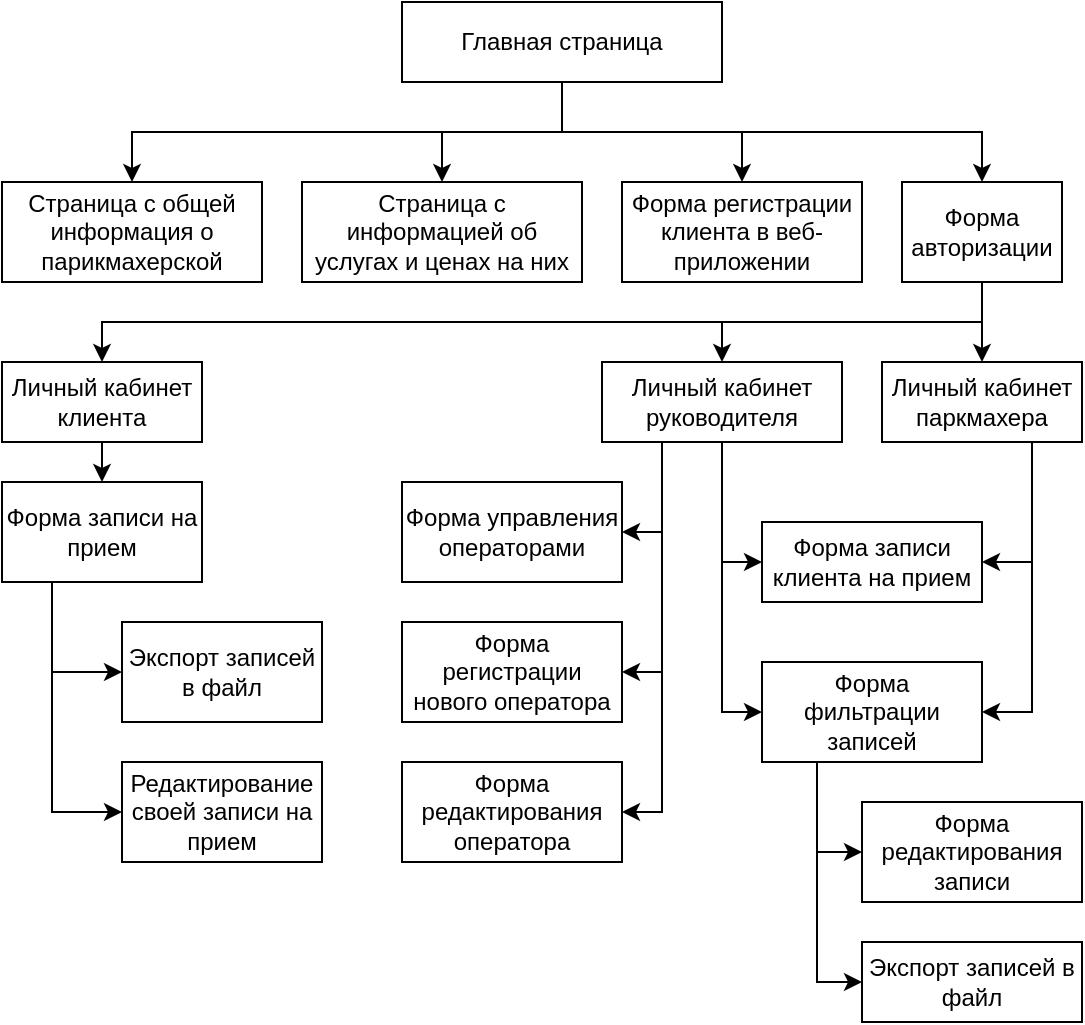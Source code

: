 <mxfile version="22.1.18" type="device">
  <diagram id="cUzzhD7644GESxjVP13l" name="Page-1">
    <mxGraphModel dx="1434" dy="839" grid="1" gridSize="10" guides="1" tooltips="1" connect="1" arrows="1" fold="1" page="1" pageScale="1" pageWidth="1169" pageHeight="1654" math="0" shadow="0">
      <root>
        <mxCell id="0" />
        <mxCell id="1" parent="0" />
        <mxCell id="TbIErf9bOkWsQucBhSrm-29" style="edgeStyle=orthogonalEdgeStyle;rounded=0;orthogonalLoop=1;jettySize=auto;html=1;exitX=0.5;exitY=1;exitDx=0;exitDy=0;" parent="1" source="TbIErf9bOkWsQucBhSrm-1" target="TbIErf9bOkWsQucBhSrm-2" edge="1">
          <mxGeometry relative="1" as="geometry" />
        </mxCell>
        <mxCell id="TbIErf9bOkWsQucBhSrm-30" style="edgeStyle=orthogonalEdgeStyle;rounded=0;orthogonalLoop=1;jettySize=auto;html=1;exitX=0.5;exitY=1;exitDx=0;exitDy=0;entryX=0.5;entryY=0;entryDx=0;entryDy=0;" parent="1" source="TbIErf9bOkWsQucBhSrm-1" target="TbIErf9bOkWsQucBhSrm-3" edge="1">
          <mxGeometry relative="1" as="geometry" />
        </mxCell>
        <mxCell id="TbIErf9bOkWsQucBhSrm-31" style="edgeStyle=orthogonalEdgeStyle;rounded=0;orthogonalLoop=1;jettySize=auto;html=1;exitX=0.5;exitY=1;exitDx=0;exitDy=0;" parent="1" source="TbIErf9bOkWsQucBhSrm-1" target="TbIErf9bOkWsQucBhSrm-4" edge="1">
          <mxGeometry relative="1" as="geometry" />
        </mxCell>
        <mxCell id="TbIErf9bOkWsQucBhSrm-32" style="edgeStyle=orthogonalEdgeStyle;rounded=0;orthogonalLoop=1;jettySize=auto;html=1;exitX=0.5;exitY=1;exitDx=0;exitDy=0;entryX=0.5;entryY=0;entryDx=0;entryDy=0;" parent="1" source="TbIErf9bOkWsQucBhSrm-1" target="TbIErf9bOkWsQucBhSrm-5" edge="1">
          <mxGeometry relative="1" as="geometry" />
        </mxCell>
        <mxCell id="TbIErf9bOkWsQucBhSrm-1" value="Главная страница" style="rounded=0;whiteSpace=wrap;html=1;" parent="1" vertex="1">
          <mxGeometry x="320" y="20" width="160" height="40" as="geometry" />
        </mxCell>
        <mxCell id="TbIErf9bOkWsQucBhSrm-2" value="Страница с общей информация о парикмахерской" style="rounded=0;whiteSpace=wrap;html=1;" parent="1" vertex="1">
          <mxGeometry x="120" y="110" width="130" height="50" as="geometry" />
        </mxCell>
        <mxCell id="TbIErf9bOkWsQucBhSrm-3" value="Страница с информацией об услугах и ценах на них" style="rounded=0;whiteSpace=wrap;html=1;" parent="1" vertex="1">
          <mxGeometry x="270" y="110" width="140" height="50" as="geometry" />
        </mxCell>
        <mxCell id="TbIErf9bOkWsQucBhSrm-4" value="Форма регистрации клиента в веб-приложении" style="rounded=0;whiteSpace=wrap;html=1;" parent="1" vertex="1">
          <mxGeometry x="430" y="110" width="120" height="50" as="geometry" />
        </mxCell>
        <mxCell id="TbIErf9bOkWsQucBhSrm-33" style="edgeStyle=orthogonalEdgeStyle;rounded=0;orthogonalLoop=1;jettySize=auto;html=1;exitX=0.5;exitY=1;exitDx=0;exitDy=0;entryX=0.5;entryY=0;entryDx=0;entryDy=0;" parent="1" source="TbIErf9bOkWsQucBhSrm-5" target="TbIErf9bOkWsQucBhSrm-6" edge="1">
          <mxGeometry relative="1" as="geometry" />
        </mxCell>
        <mxCell id="cPYBdC3_Eq5KNvsTnv2s-9" style="edgeStyle=orthogonalEdgeStyle;rounded=0;orthogonalLoop=1;jettySize=auto;html=1;exitX=0.5;exitY=1;exitDx=0;exitDy=0;" parent="1" source="TbIErf9bOkWsQucBhSrm-5" target="TbIErf9bOkWsQucBhSrm-8" edge="1">
          <mxGeometry relative="1" as="geometry" />
        </mxCell>
        <mxCell id="cPYBdC3_Eq5KNvsTnv2s-10" style="edgeStyle=orthogonalEdgeStyle;rounded=0;orthogonalLoop=1;jettySize=auto;html=1;exitX=0.5;exitY=1;exitDx=0;exitDy=0;" parent="1" source="TbIErf9bOkWsQucBhSrm-5" target="TbIErf9bOkWsQucBhSrm-7" edge="1">
          <mxGeometry relative="1" as="geometry" />
        </mxCell>
        <mxCell id="TbIErf9bOkWsQucBhSrm-5" value="Форма авторизации" style="rounded=0;whiteSpace=wrap;html=1;" parent="1" vertex="1">
          <mxGeometry x="570" y="110" width="80" height="50" as="geometry" />
        </mxCell>
        <mxCell id="TbIErf9bOkWsQucBhSrm-27" style="edgeStyle=orthogonalEdgeStyle;rounded=0;orthogonalLoop=1;jettySize=auto;html=1;exitX=0.5;exitY=1;exitDx=0;exitDy=0;entryX=0.5;entryY=0;entryDx=0;entryDy=0;" parent="1" source="TbIErf9bOkWsQucBhSrm-6" target="TbIErf9bOkWsQucBhSrm-9" edge="1">
          <mxGeometry relative="1" as="geometry" />
        </mxCell>
        <mxCell id="TbIErf9bOkWsQucBhSrm-6" value="Личный кабинет клиента" style="rounded=0;whiteSpace=wrap;html=1;" parent="1" vertex="1">
          <mxGeometry x="120" y="200" width="100" height="40" as="geometry" />
        </mxCell>
        <mxCell id="Fhv-Y79BDDpGti8ulyJx-7" style="edgeStyle=orthogonalEdgeStyle;rounded=0;orthogonalLoop=1;jettySize=auto;html=1;exitX=0.75;exitY=1;exitDx=0;exitDy=0;entryX=1;entryY=0.5;entryDx=0;entryDy=0;" edge="1" parent="1" source="TbIErf9bOkWsQucBhSrm-7" target="TbIErf9bOkWsQucBhSrm-11">
          <mxGeometry relative="1" as="geometry" />
        </mxCell>
        <mxCell id="Fhv-Y79BDDpGti8ulyJx-8" style="edgeStyle=orthogonalEdgeStyle;rounded=0;orthogonalLoop=1;jettySize=auto;html=1;exitX=0.75;exitY=1;exitDx=0;exitDy=0;entryX=1;entryY=0.5;entryDx=0;entryDy=0;" edge="1" parent="1" source="TbIErf9bOkWsQucBhSrm-7" target="Fhv-Y79BDDpGti8ulyJx-6">
          <mxGeometry relative="1" as="geometry" />
        </mxCell>
        <mxCell id="TbIErf9bOkWsQucBhSrm-7" value="Личный кабинет паркмахера" style="rounded=0;whiteSpace=wrap;html=1;" parent="1" vertex="1">
          <mxGeometry x="560" y="200" width="100" height="40" as="geometry" />
        </mxCell>
        <mxCell id="Fhv-Y79BDDpGti8ulyJx-3" style="edgeStyle=orthogonalEdgeStyle;rounded=0;orthogonalLoop=1;jettySize=auto;html=1;exitX=0.25;exitY=1;exitDx=0;exitDy=0;entryX=1;entryY=0.5;entryDx=0;entryDy=0;" edge="1" parent="1" source="TbIErf9bOkWsQucBhSrm-8" target="TbIErf9bOkWsQucBhSrm-15">
          <mxGeometry relative="1" as="geometry" />
        </mxCell>
        <mxCell id="Fhv-Y79BDDpGti8ulyJx-4" style="edgeStyle=orthogonalEdgeStyle;rounded=0;orthogonalLoop=1;jettySize=auto;html=1;exitX=0.25;exitY=1;exitDx=0;exitDy=0;entryX=1;entryY=0.5;entryDx=0;entryDy=0;" edge="1" parent="1" source="TbIErf9bOkWsQucBhSrm-8" target="TbIErf9bOkWsQucBhSrm-16">
          <mxGeometry relative="1" as="geometry" />
        </mxCell>
        <mxCell id="Fhv-Y79BDDpGti8ulyJx-5" style="edgeStyle=orthogonalEdgeStyle;rounded=0;orthogonalLoop=1;jettySize=auto;html=1;exitX=0.25;exitY=1;exitDx=0;exitDy=0;entryX=1;entryY=0.5;entryDx=0;entryDy=0;" edge="1" parent="1" source="TbIErf9bOkWsQucBhSrm-8" target="TbIErf9bOkWsQucBhSrm-17">
          <mxGeometry relative="1" as="geometry" />
        </mxCell>
        <mxCell id="Fhv-Y79BDDpGti8ulyJx-9" style="edgeStyle=orthogonalEdgeStyle;rounded=0;orthogonalLoop=1;jettySize=auto;html=1;exitX=0.5;exitY=1;exitDx=0;exitDy=0;entryX=0;entryY=0.5;entryDx=0;entryDy=0;" edge="1" parent="1" source="TbIErf9bOkWsQucBhSrm-8" target="TbIErf9bOkWsQucBhSrm-11">
          <mxGeometry relative="1" as="geometry" />
        </mxCell>
        <mxCell id="Fhv-Y79BDDpGti8ulyJx-10" style="edgeStyle=orthogonalEdgeStyle;rounded=0;orthogonalLoop=1;jettySize=auto;html=1;exitX=0.5;exitY=1;exitDx=0;exitDy=0;entryX=0;entryY=0.5;entryDx=0;entryDy=0;" edge="1" parent="1" source="TbIErf9bOkWsQucBhSrm-8" target="Fhv-Y79BDDpGti8ulyJx-6">
          <mxGeometry relative="1" as="geometry" />
        </mxCell>
        <mxCell id="TbIErf9bOkWsQucBhSrm-8" value="Личный кабинет руководителя" style="rounded=0;whiteSpace=wrap;html=1;" parent="1" vertex="1">
          <mxGeometry x="420" y="200" width="120" height="40" as="geometry" />
        </mxCell>
        <mxCell id="Fhv-Y79BDDpGti8ulyJx-1" style="edgeStyle=orthogonalEdgeStyle;rounded=0;orthogonalLoop=1;jettySize=auto;html=1;exitX=0.25;exitY=1;exitDx=0;exitDy=0;entryX=0;entryY=0.5;entryDx=0;entryDy=0;" edge="1" parent="1" source="TbIErf9bOkWsQucBhSrm-9" target="TbIErf9bOkWsQucBhSrm-10">
          <mxGeometry relative="1" as="geometry" />
        </mxCell>
        <mxCell id="Fhv-Y79BDDpGti8ulyJx-2" style="edgeStyle=orthogonalEdgeStyle;rounded=0;orthogonalLoop=1;jettySize=auto;html=1;exitX=0.25;exitY=1;exitDx=0;exitDy=0;entryX=0;entryY=0.5;entryDx=0;entryDy=0;" edge="1" parent="1" source="TbIErf9bOkWsQucBhSrm-9" target="cPYBdC3_Eq5KNvsTnv2s-1">
          <mxGeometry relative="1" as="geometry" />
        </mxCell>
        <mxCell id="TbIErf9bOkWsQucBhSrm-9" value="Форма записи на прием" style="rounded=0;whiteSpace=wrap;html=1;" parent="1" vertex="1">
          <mxGeometry x="120" y="260" width="100" height="50" as="geometry" />
        </mxCell>
        <mxCell id="TbIErf9bOkWsQucBhSrm-10" value="Экспорт записей в файл" style="rounded=0;whiteSpace=wrap;html=1;" parent="1" vertex="1">
          <mxGeometry x="180" y="330" width="100" height="50" as="geometry" />
        </mxCell>
        <mxCell id="TbIErf9bOkWsQucBhSrm-11" value="Форма записи клиента на прием" style="rounded=0;whiteSpace=wrap;html=1;" parent="1" vertex="1">
          <mxGeometry x="500" y="280" width="110" height="40" as="geometry" />
        </mxCell>
        <mxCell id="TbIErf9bOkWsQucBhSrm-12" value="Форма редактирования записи" style="rounded=0;whiteSpace=wrap;html=1;" parent="1" vertex="1">
          <mxGeometry x="550" y="420" width="110" height="50" as="geometry" />
        </mxCell>
        <mxCell id="TbIErf9bOkWsQucBhSrm-13" value="Экспорт записей в файл" style="rounded=0;whiteSpace=wrap;html=1;" parent="1" vertex="1">
          <mxGeometry x="550" y="490" width="110" height="40" as="geometry" />
        </mxCell>
        <mxCell id="TbIErf9bOkWsQucBhSrm-15" value="Форма управления операторами" style="rounded=0;whiteSpace=wrap;html=1;" parent="1" vertex="1">
          <mxGeometry x="320" y="260" width="110" height="50" as="geometry" />
        </mxCell>
        <mxCell id="TbIErf9bOkWsQucBhSrm-16" value="Форма регистрации нового оператора" style="rounded=0;whiteSpace=wrap;html=1;" parent="1" vertex="1">
          <mxGeometry x="320" y="330" width="110" height="50" as="geometry" />
        </mxCell>
        <mxCell id="TbIErf9bOkWsQucBhSrm-17" value="Форма редактирования оператора" style="rounded=0;whiteSpace=wrap;html=1;" parent="1" vertex="1">
          <mxGeometry x="320" y="400" width="110" height="50" as="geometry" />
        </mxCell>
        <mxCell id="cPYBdC3_Eq5KNvsTnv2s-1" value="Редактирование своей записи на прием" style="rounded=0;whiteSpace=wrap;html=1;" parent="1" vertex="1">
          <mxGeometry x="180" y="400" width="100" height="50" as="geometry" />
        </mxCell>
        <mxCell id="Fhv-Y79BDDpGti8ulyJx-11" style="edgeStyle=orthogonalEdgeStyle;rounded=0;orthogonalLoop=1;jettySize=auto;html=1;exitX=0.25;exitY=1;exitDx=0;exitDy=0;entryX=0;entryY=0.5;entryDx=0;entryDy=0;" edge="1" parent="1" source="Fhv-Y79BDDpGti8ulyJx-6" target="TbIErf9bOkWsQucBhSrm-12">
          <mxGeometry relative="1" as="geometry" />
        </mxCell>
        <mxCell id="Fhv-Y79BDDpGti8ulyJx-12" style="edgeStyle=orthogonalEdgeStyle;rounded=0;orthogonalLoop=1;jettySize=auto;html=1;exitX=0.25;exitY=1;exitDx=0;exitDy=0;entryX=0;entryY=0.5;entryDx=0;entryDy=0;" edge="1" parent="1" source="Fhv-Y79BDDpGti8ulyJx-6" target="TbIErf9bOkWsQucBhSrm-13">
          <mxGeometry relative="1" as="geometry" />
        </mxCell>
        <mxCell id="Fhv-Y79BDDpGti8ulyJx-6" value="Форма фильтрации записей" style="rounded=0;whiteSpace=wrap;html=1;" vertex="1" parent="1">
          <mxGeometry x="500" y="350" width="110" height="50" as="geometry" />
        </mxCell>
      </root>
    </mxGraphModel>
  </diagram>
</mxfile>
